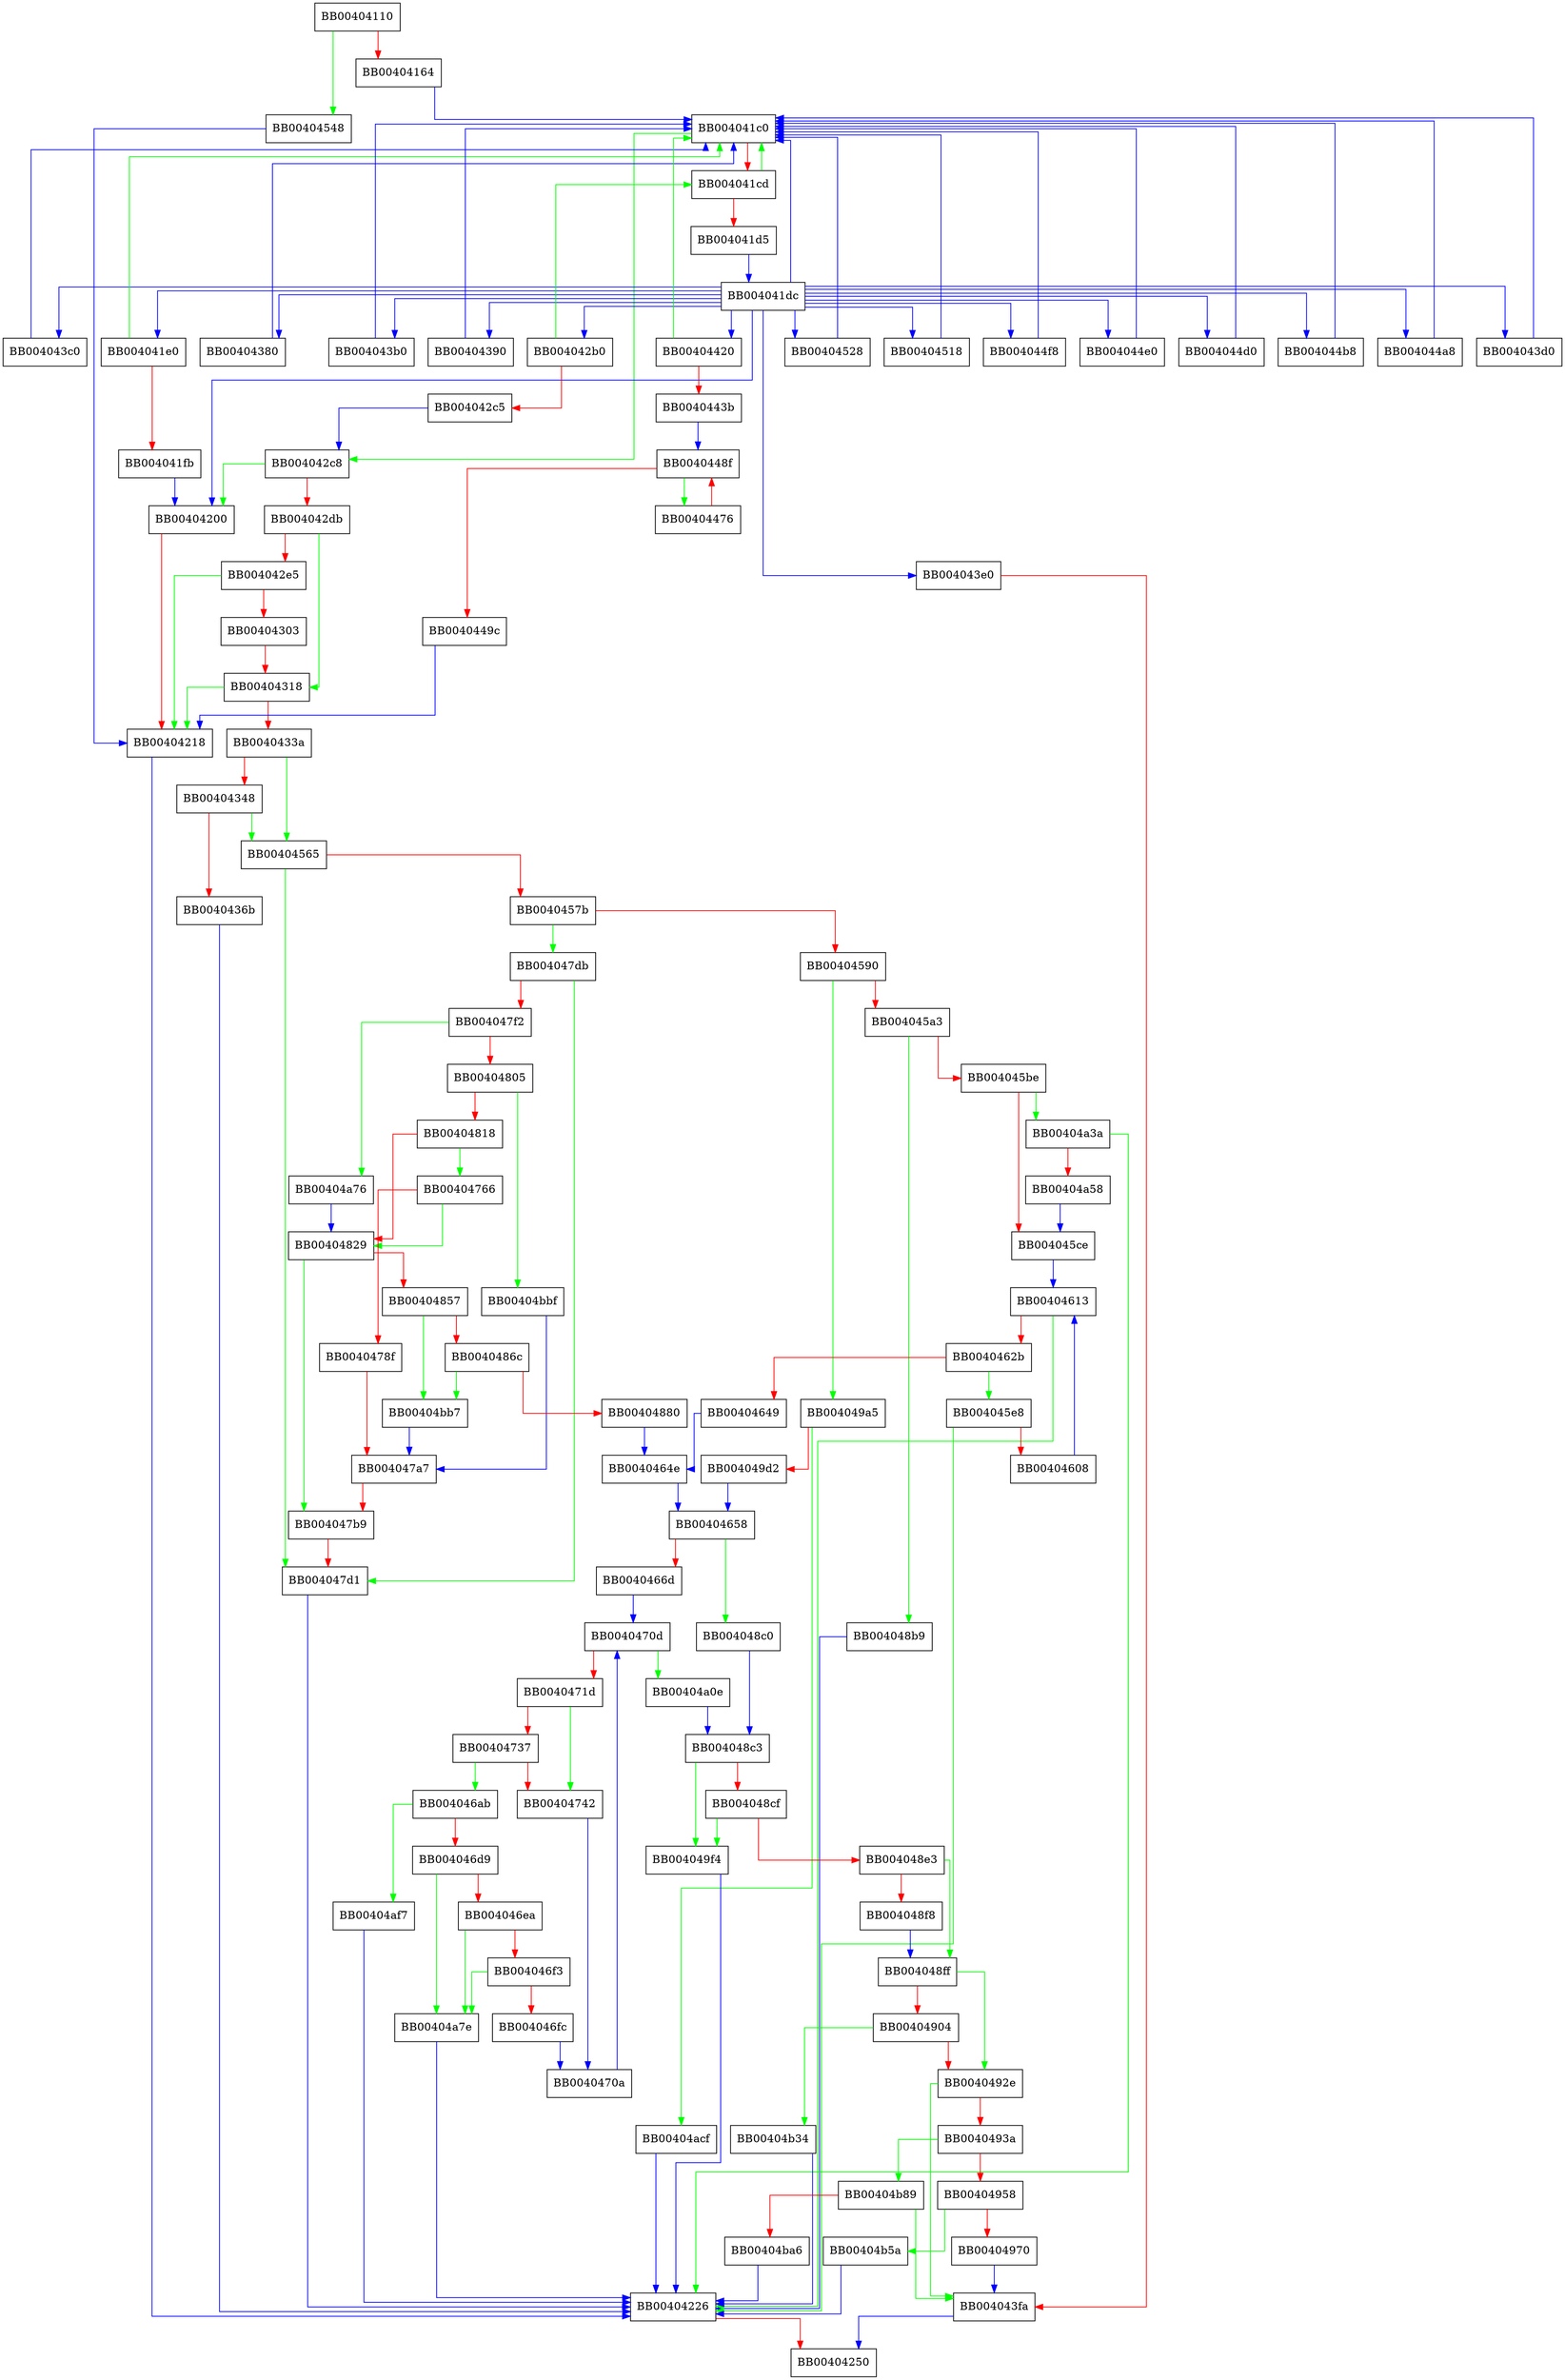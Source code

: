 digraph asn1parse_main {
  node [shape="box"];
  graph [splines=ortho];
  BB00404110 -> BB00404548 [color="green"];
  BB00404110 -> BB00404164 [color="red"];
  BB00404164 -> BB004041c0 [color="blue"];
  BB004041c0 -> BB004042c8 [color="green"];
  BB004041c0 -> BB004041cd [color="red"];
  BB004041cd -> BB004041c0 [color="green"];
  BB004041cd -> BB004041d5 [color="red"];
  BB004041d5 -> BB004041dc [color="blue"];
  BB004041dc -> BB00404200 [color="blue"];
  BB004041dc -> BB004041c0 [color="blue"];
  BB004041dc -> BB004043e0 [color="blue"];
  BB004041dc -> BB004041e0 [color="blue"];
  BB004041dc -> BB004043d0 [color="blue"];
  BB004041dc -> BB004043c0 [color="blue"];
  BB004041dc -> BB00404380 [color="blue"];
  BB004041dc -> BB004042b0 [color="blue"];
  BB004041dc -> BB004043b0 [color="blue"];
  BB004041dc -> BB00404390 [color="blue"];
  BB004041dc -> BB00404528 [color="blue"];
  BB004041dc -> BB00404518 [color="blue"];
  BB004041dc -> BB004044f8 [color="blue"];
  BB004041dc -> BB004044e0 [color="blue"];
  BB004041dc -> BB004044d0 [color="blue"];
  BB004041dc -> BB004044b8 [color="blue"];
  BB004041dc -> BB004044a8 [color="blue"];
  BB004041dc -> BB00404420 [color="blue"];
  BB004041e0 -> BB004041c0 [color="green"];
  BB004041e0 -> BB004041fb [color="red"];
  BB004041fb -> BB00404200 [color="blue"];
  BB00404200 -> BB00404218 [color="red"];
  BB00404218 -> BB00404226 [color="blue"];
  BB00404226 -> BB00404250 [color="red"];
  BB004042b0 -> BB004041cd [color="green"];
  BB004042b0 -> BB004042c5 [color="red"];
  BB004042c5 -> BB004042c8 [color="blue"];
  BB004042c8 -> BB00404200 [color="green"];
  BB004042c8 -> BB004042db [color="red"];
  BB004042db -> BB00404318 [color="green"];
  BB004042db -> BB004042e5 [color="red"];
  BB004042e5 -> BB00404218 [color="green"];
  BB004042e5 -> BB00404303 [color="red"];
  BB00404303 -> BB00404318 [color="red"];
  BB00404318 -> BB00404218 [color="green"];
  BB00404318 -> BB0040433a [color="red"];
  BB0040433a -> BB00404565 [color="green"];
  BB0040433a -> BB00404348 [color="red"];
  BB00404348 -> BB00404565 [color="green"];
  BB00404348 -> BB0040436b [color="red"];
  BB0040436b -> BB00404226 [color="blue"];
  BB00404380 -> BB004041c0 [color="blue"];
  BB00404390 -> BB004041c0 [color="blue"];
  BB004043b0 -> BB004041c0 [color="blue"];
  BB004043c0 -> BB004041c0 [color="blue"];
  BB004043d0 -> BB004041c0 [color="blue"];
  BB004043e0 -> BB004043fa [color="red"];
  BB004043fa -> BB00404250 [color="blue"];
  BB00404420 -> BB004041c0 [color="green"];
  BB00404420 -> BB0040443b [color="red"];
  BB0040443b -> BB0040448f [color="blue"];
  BB00404476 -> BB0040448f [color="red"];
  BB0040448f -> BB00404476 [color="green"];
  BB0040448f -> BB0040449c [color="red"];
  BB0040449c -> BB00404218 [color="blue"];
  BB004044a8 -> BB004041c0 [color="blue"];
  BB004044b8 -> BB004041c0 [color="blue"];
  BB004044d0 -> BB004041c0 [color="blue"];
  BB004044e0 -> BB004041c0 [color="blue"];
  BB004044f8 -> BB004041c0 [color="blue"];
  BB00404518 -> BB004041c0 [color="blue"];
  BB00404528 -> BB004041c0 [color="blue"];
  BB00404548 -> BB00404218 [color="blue"];
  BB00404565 -> BB004047d1 [color="green"];
  BB00404565 -> BB0040457b [color="red"];
  BB0040457b -> BB004047db [color="green"];
  BB0040457b -> BB00404590 [color="red"];
  BB00404590 -> BB004049a5 [color="green"];
  BB00404590 -> BB004045a3 [color="red"];
  BB004045a3 -> BB004048b9 [color="green"];
  BB004045a3 -> BB004045be [color="red"];
  BB004045be -> BB00404a3a [color="green"];
  BB004045be -> BB004045ce [color="red"];
  BB004045ce -> BB00404613 [color="blue"];
  BB004045e8 -> BB00404226 [color="green"];
  BB004045e8 -> BB00404608 [color="red"];
  BB00404608 -> BB00404613 [color="blue"];
  BB00404613 -> BB00404226 [color="green"];
  BB00404613 -> BB0040462b [color="red"];
  BB0040462b -> BB004045e8 [color="green"];
  BB0040462b -> BB00404649 [color="red"];
  BB00404649 -> BB0040464e [color="blue"];
  BB0040464e -> BB00404658 [color="blue"];
  BB00404658 -> BB004048c0 [color="green"];
  BB00404658 -> BB0040466d [color="red"];
  BB0040466d -> BB0040470d [color="blue"];
  BB004046ab -> BB00404af7 [color="green"];
  BB004046ab -> BB004046d9 [color="red"];
  BB004046d9 -> BB00404a7e [color="green"];
  BB004046d9 -> BB004046ea [color="red"];
  BB004046ea -> BB00404a7e [color="green"];
  BB004046ea -> BB004046f3 [color="red"];
  BB004046f3 -> BB00404a7e [color="green"];
  BB004046f3 -> BB004046fc [color="red"];
  BB004046fc -> BB0040470a [color="blue"];
  BB0040470a -> BB0040470d [color="blue"];
  BB0040470d -> BB00404a0e [color="green"];
  BB0040470d -> BB0040471d [color="red"];
  BB0040471d -> BB00404742 [color="green"];
  BB0040471d -> BB00404737 [color="red"];
  BB00404737 -> BB004046ab [color="green"];
  BB00404737 -> BB00404742 [color="red"];
  BB00404742 -> BB0040470a [color="blue"];
  BB00404766 -> BB00404829 [color="green"];
  BB00404766 -> BB0040478f [color="red"];
  BB0040478f -> BB004047a7 [color="red"];
  BB004047a7 -> BB004047b9 [color="red"];
  BB004047b9 -> BB004047d1 [color="red"];
  BB004047d1 -> BB00404226 [color="blue"];
  BB004047db -> BB004047d1 [color="green"];
  BB004047db -> BB004047f2 [color="red"];
  BB004047f2 -> BB00404a76 [color="green"];
  BB004047f2 -> BB00404805 [color="red"];
  BB00404805 -> BB00404bbf [color="green"];
  BB00404805 -> BB00404818 [color="red"];
  BB00404818 -> BB00404766 [color="green"];
  BB00404818 -> BB00404829 [color="red"];
  BB00404829 -> BB004047b9 [color="green"];
  BB00404829 -> BB00404857 [color="red"];
  BB00404857 -> BB00404bb7 [color="green"];
  BB00404857 -> BB0040486c [color="red"];
  BB0040486c -> BB00404bb7 [color="green"];
  BB0040486c -> BB00404880 [color="red"];
  BB00404880 -> BB0040464e [color="blue"];
  BB004048b9 -> BB00404226 [color="blue"];
  BB004048c0 -> BB004048c3 [color="blue"];
  BB004048c3 -> BB004049f4 [color="green"];
  BB004048c3 -> BB004048cf [color="red"];
  BB004048cf -> BB004049f4 [color="green"];
  BB004048cf -> BB004048e3 [color="red"];
  BB004048e3 -> BB004048ff [color="green"];
  BB004048e3 -> BB004048f8 [color="red"];
  BB004048f8 -> BB004048ff [color="blue"];
  BB004048ff -> BB0040492e [color="green"];
  BB004048ff -> BB00404904 [color="red"];
  BB00404904 -> BB00404b34 [color="green"];
  BB00404904 -> BB0040492e [color="red"];
  BB0040492e -> BB004043fa [color="green"];
  BB0040492e -> BB0040493a [color="red"];
  BB0040493a -> BB00404b89 [color="green"];
  BB0040493a -> BB00404958 [color="red"];
  BB00404958 -> BB00404b5a [color="green"];
  BB00404958 -> BB00404970 [color="red"];
  BB00404970 -> BB004043fa [color="blue"];
  BB004049a5 -> BB00404acf [color="green"];
  BB004049a5 -> BB004049d2 [color="red"];
  BB004049d2 -> BB00404658 [color="blue"];
  BB004049f4 -> BB00404226 [color="blue"];
  BB00404a0e -> BB004048c3 [color="blue"];
  BB00404a3a -> BB00404226 [color="green"];
  BB00404a3a -> BB00404a58 [color="red"];
  BB00404a58 -> BB004045ce [color="blue"];
  BB00404a76 -> BB00404829 [color="blue"];
  BB00404a7e -> BB00404226 [color="blue"];
  BB00404acf -> BB00404226 [color="blue"];
  BB00404af7 -> BB00404226 [color="blue"];
  BB00404b34 -> BB00404226 [color="blue"];
  BB00404b5a -> BB00404226 [color="blue"];
  BB00404b89 -> BB004043fa [color="green"];
  BB00404b89 -> BB00404ba6 [color="red"];
  BB00404ba6 -> BB00404226 [color="blue"];
  BB00404bb7 -> BB004047a7 [color="blue"];
  BB00404bbf -> BB004047a7 [color="blue"];
}